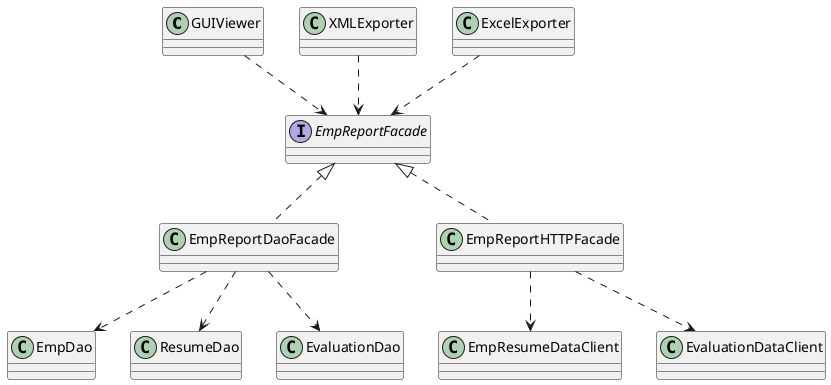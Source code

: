 @startuml

'skinparam linetype ortho

class GUIViewer {}

class XMLExporter {}

class ExcelExporter {}

interface EmpReportFacade {}

class EmpReportDaoFacade implements EmpReportFacade {}

class EmpDao {}

class ResumeDao {}

class EvaluationDao {}

class EmpReportHTTPFacade implements EmpReportFacade {}

class EmpResumeDataClient {}

class EvaluationDataClient {}

GUIViewer ..> EmpReportFacade
XMLExporter ..> EmpReportFacade
ExcelExporter ..> EmpReportFacade

EmpReportDaoFacade ..> EmpDao
EmpReportDaoFacade ..> ResumeDao
EmpReportDaoFacade ..> EvaluationDao

EmpReportHTTPFacade ..> EmpResumeDataClient
EmpReportHTTPFacade ..> EvaluationDataClient

@enduml
